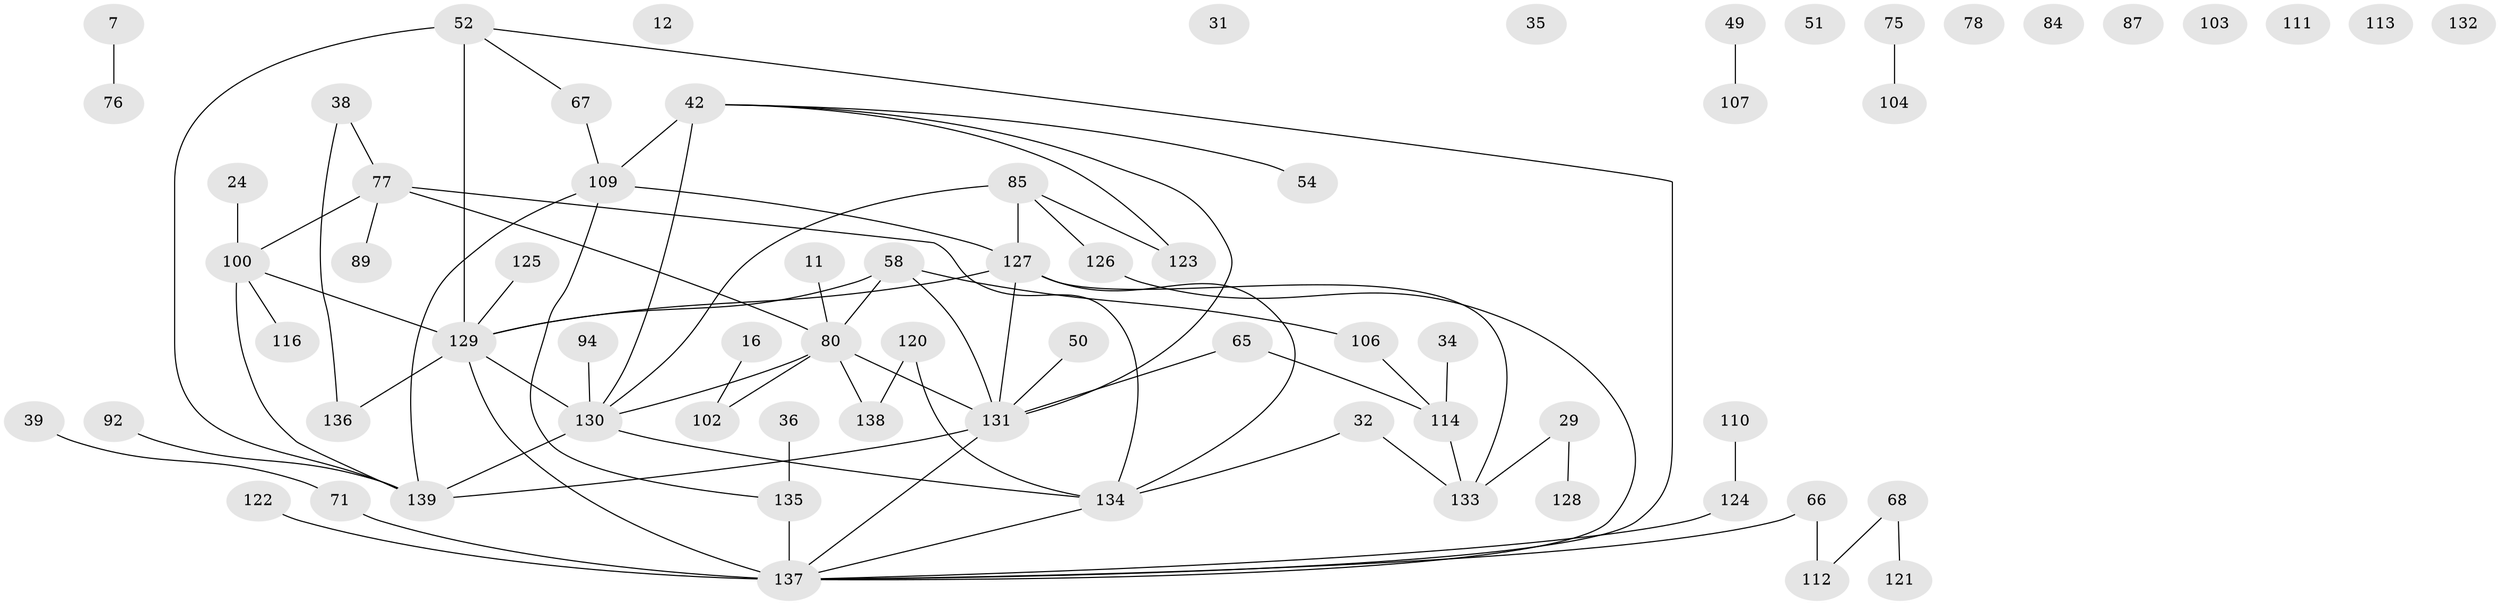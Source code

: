 // original degree distribution, {2: 0.2446043165467626, 3: 0.2014388489208633, 5: 0.08633093525179857, 1: 0.2302158273381295, 0: 0.07913669064748201, 4: 0.10071942446043165, 6: 0.05755395683453238}
// Generated by graph-tools (version 1.1) at 2025/40/03/09/25 04:40:44]
// undirected, 69 vertices, 79 edges
graph export_dot {
graph [start="1"]
  node [color=gray90,style=filled];
  7;
  11;
  12;
  16;
  24;
  29;
  31;
  32;
  34;
  35;
  36;
  38;
  39;
  42 [super="+23"];
  49;
  50;
  51;
  52 [super="+9"];
  54;
  58 [super="+56"];
  65;
  66 [super="+30"];
  67;
  68;
  71;
  75;
  76;
  77;
  78;
  80 [super="+27+63"];
  84;
  85;
  87;
  89;
  92;
  94;
  100 [super="+17+14"];
  102;
  103;
  104;
  106;
  107;
  109;
  110;
  111;
  112;
  113;
  114;
  116;
  120 [super="+105"];
  121;
  122;
  123;
  124 [super="+6+37"];
  125;
  126;
  127 [super="+83+97"];
  128;
  129 [super="+13+33+79+82"];
  130 [super="+119"];
  131 [super="+101+115"];
  132;
  133;
  134 [super="+99"];
  135 [super="+43+72"];
  136;
  137 [super="+47+53+98+118+108"];
  138;
  139 [super="+117"];
  7 -- 76;
  11 -- 80;
  16 -- 102;
  24 -- 100;
  29 -- 128;
  29 -- 133;
  32 -- 133;
  32 -- 134;
  34 -- 114;
  36 -- 135;
  38 -- 77;
  38 -- 136;
  39 -- 71;
  42 -- 54;
  42 -- 109 [weight=2];
  42 -- 123;
  42 -- 130;
  42 -- 131;
  49 -- 107;
  50 -- 131;
  52 -- 67;
  52 -- 139 [weight=2];
  52 -- 129 [weight=2];
  52 -- 137;
  58 -- 80 [weight=2];
  58 -- 131 [weight=2];
  58 -- 106;
  58 -- 129;
  65 -- 114;
  65 -- 131;
  66 -- 112;
  66 -- 137;
  67 -- 109;
  68 -- 112;
  68 -- 121;
  71 -- 137 [weight=5];
  75 -- 104;
  77 -- 89;
  77 -- 100;
  77 -- 80;
  77 -- 134 [weight=2];
  80 -- 138;
  80 -- 102;
  80 -- 130 [weight=2];
  80 -- 131;
  85 -- 123;
  85 -- 126;
  85 -- 127 [weight=3];
  85 -- 130;
  92 -- 139;
  94 -- 130;
  100 -- 139 [weight=3];
  100 -- 116;
  100 -- 129;
  106 -- 114;
  109 -- 139;
  109 -- 127;
  109 -- 135;
  110 -- 124;
  114 -- 133;
  120 -- 134;
  120 -- 138;
  122 -- 137;
  124 -- 137;
  125 -- 129;
  126 -- 137;
  127 -- 134 [weight=2];
  127 -- 129 [weight=2];
  127 -- 131;
  127 -- 133;
  129 -- 130 [weight=3];
  129 -- 136;
  129 -- 137 [weight=2];
  130 -- 134;
  130 -- 139 [weight=2];
  131 -- 137 [weight=2];
  131 -- 139;
  134 -- 137 [weight=3];
  135 -- 137 [weight=2];
}
